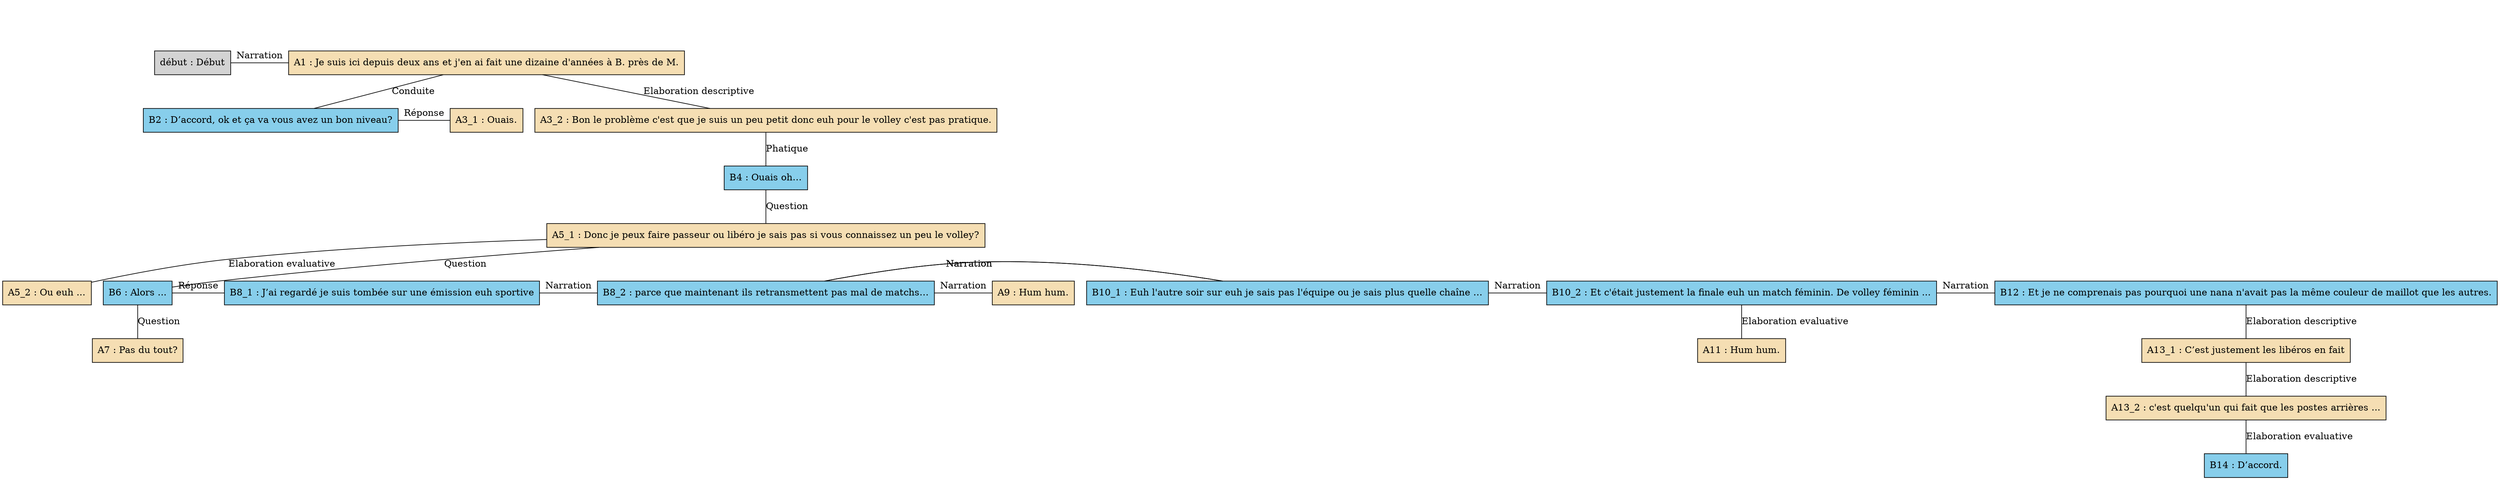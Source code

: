digraph "Volley_-_C08" {
	node [shape=box style=filled]
	newrank=true
	zero [style=invis]
	"début" [label="début : Début"]
	A1 [label="A1 : Je suis ici depuis deux ans et j'en ai fait une dizaine d'années à B. près de M." fillcolor=wheat]
	B2 [label="B2 : D’accord, ok et ça va vous avez un bon niveau?" fillcolor=skyblue]
	A3_1 [label="A3_1 : Ouais." fillcolor=wheat]
	A3_2 [label="A3_2 : Bon le problème c'est que je suis un peu petit donc euh pour le volley c'est pas pratique." fillcolor=wheat]
	B4 [label="B4 : Ouais oh…" fillcolor=skyblue]
	A5_1 [label="A5_1 : Donc je peux faire passeur ou libéro je sais pas si vous connaissez un peu le volley?" fillcolor=wheat]
	A5_2 [label="A5_2 : Ou euh ..." fillcolor=wheat]
	B6 [label="B6 : Alors ..." fillcolor=skyblue]
	A7 [label="A7 : Pas du tout?" fillcolor=wheat]
	B8_1 [label="B8_1 : J’ai regardé je suis tombée sur une émission euh sportive" fillcolor=skyblue]
	B8_2 [label="B8_2 : parce que maintenant ils retransmettent pas mal de matchs…" fillcolor=skyblue]
	A9 [label="A9 : Hum hum." fillcolor=wheat]
	B10_1 [label="B10_1 : Euh l'autre soir sur euh je sais pas l'équipe ou je sais plus quelle chaîne …" fillcolor=skyblue]
	B10_2 [label="B10_2 : Et c'était justement la finale euh un match féminin. De volley féminin ..." fillcolor=skyblue]
	A11 [label="A11 : Hum hum." fillcolor=wheat]
	B12 [label="B12 : Et je ne comprenais pas pourquoi une nana n'avait pas la même couleur de maillot que les autres." fillcolor=skyblue]
	A13_1 [label="A13_1 : C’est justement les libéros en fait" fillcolor=wheat]
	A13_2 [label="A13_2 : c'est quelqu'un qui fait que les postes arrières ..." fillcolor=wheat]
	B14 [label="B14 : D’accord." fillcolor=skyblue]
	zero -> "début" [label="" style=invis]
	zero -> A1 [style=invis weight=1]
	"début" -> A1 [label=Narration constraint=false dir=none]
	A1 -> B2 [label=Conduite dir=none weight=2]
	A1 -> A3_1 [style=invis weight=1]
	B2 -> A3_1 [label="Réponse" constraint=false dir=none]
	A1 -> A3_2 [label="Elaboration descriptive" dir=none weight=2]
	A3_2 -> B4 [label=Phatique dir=none weight=2]
	B4 -> A5_1 [label=Question dir=none weight=2]
	A5_1 -> A5_2 [label="Elaboration evaluative" dir=none weight=2]
	A5_1 -> B6 [label=Question dir=none weight=2]
	B6 -> A7 [label=Question dir=none weight=2]
	A5_1 -> B8_1 [style=invis weight=1]
	B6 -> B8_1 [label="Réponse" constraint=false dir=none]
	A5_1 -> B8_2 [style=invis weight=1]
	B8_1 -> B8_2 [label=Narration constraint=false dir=none]
	A5_1 -> A9 [style=invis weight=1]
	B8_2 -> A9 [label=Narration constraint=false dir=none]
	A5_1 -> B10_1 [style=invis weight=1]
	B8_2 -> B10_1 [label=Narration constraint=false dir=none]
	A5_1 -> B10_1 [style=invis weight=1]
	B8_2 -> B10_1 [label=Narration constraint=false dir=none]
	A5_1 -> B10_2 [style=invis weight=1]
	B10_1 -> B10_2 [label=Narration constraint=false dir=none]
	B10_2 -> A11 [label="Elaboration evaluative" dir=none weight=2]
	A5_1 -> B12 [style=invis weight=1]
	B10_2 -> B12 [label=Narration constraint=false dir=none]
	B12 -> A13_1 [label="Elaboration descriptive" dir=none weight=2]
	A13_1 -> A13_2 [label="Elaboration descriptive" dir=none weight=2]
	A13_2 -> B14 [label="Elaboration evaluative" dir=none weight=2]
}
